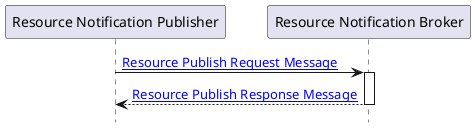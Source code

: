 @startuml
hide footbox

participant "Resource Notification Publisher" as  Publisher
participant "Resource Notification Broker" as  Broker



Publisher -> Broker : [[ITI-111.html#2311141-resource-publish-request-message Resource Publish Request Message]]
activate Broker
Broker --> Publisher : [[ITI-111.html#2311142-resource-publish-response-message Resource Publish Response Message]]
deactivate Broker

@enduml